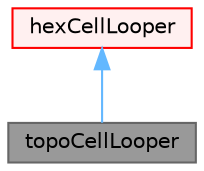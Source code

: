 digraph "topoCellLooper"
{
 // LATEX_PDF_SIZE
  bgcolor="transparent";
  edge [fontname=Helvetica,fontsize=10,labelfontname=Helvetica,labelfontsize=10];
  node [fontname=Helvetica,fontsize=10,shape=box,height=0.2,width=0.4];
  Node1 [id="Node000001",label="topoCellLooper",height=0.2,width=0.4,color="gray40", fillcolor="grey60", style="filled", fontcolor="black",tooltip="Implementation of cellLooper. This one recognizes splitHexes and tries to make a cut such that if the..."];
  Node2 -> Node1 [id="edge1_Node000001_Node000002",dir="back",color="steelblue1",style="solid",tooltip=" "];
  Node2 [id="Node000002",label="hexCellLooper",height=0.2,width=0.4,color="red", fillcolor="#FFF0F0", style="filled",URL="$classFoam_1_1hexCellLooper.html",tooltip="Implementation of cellLooper."];
}
